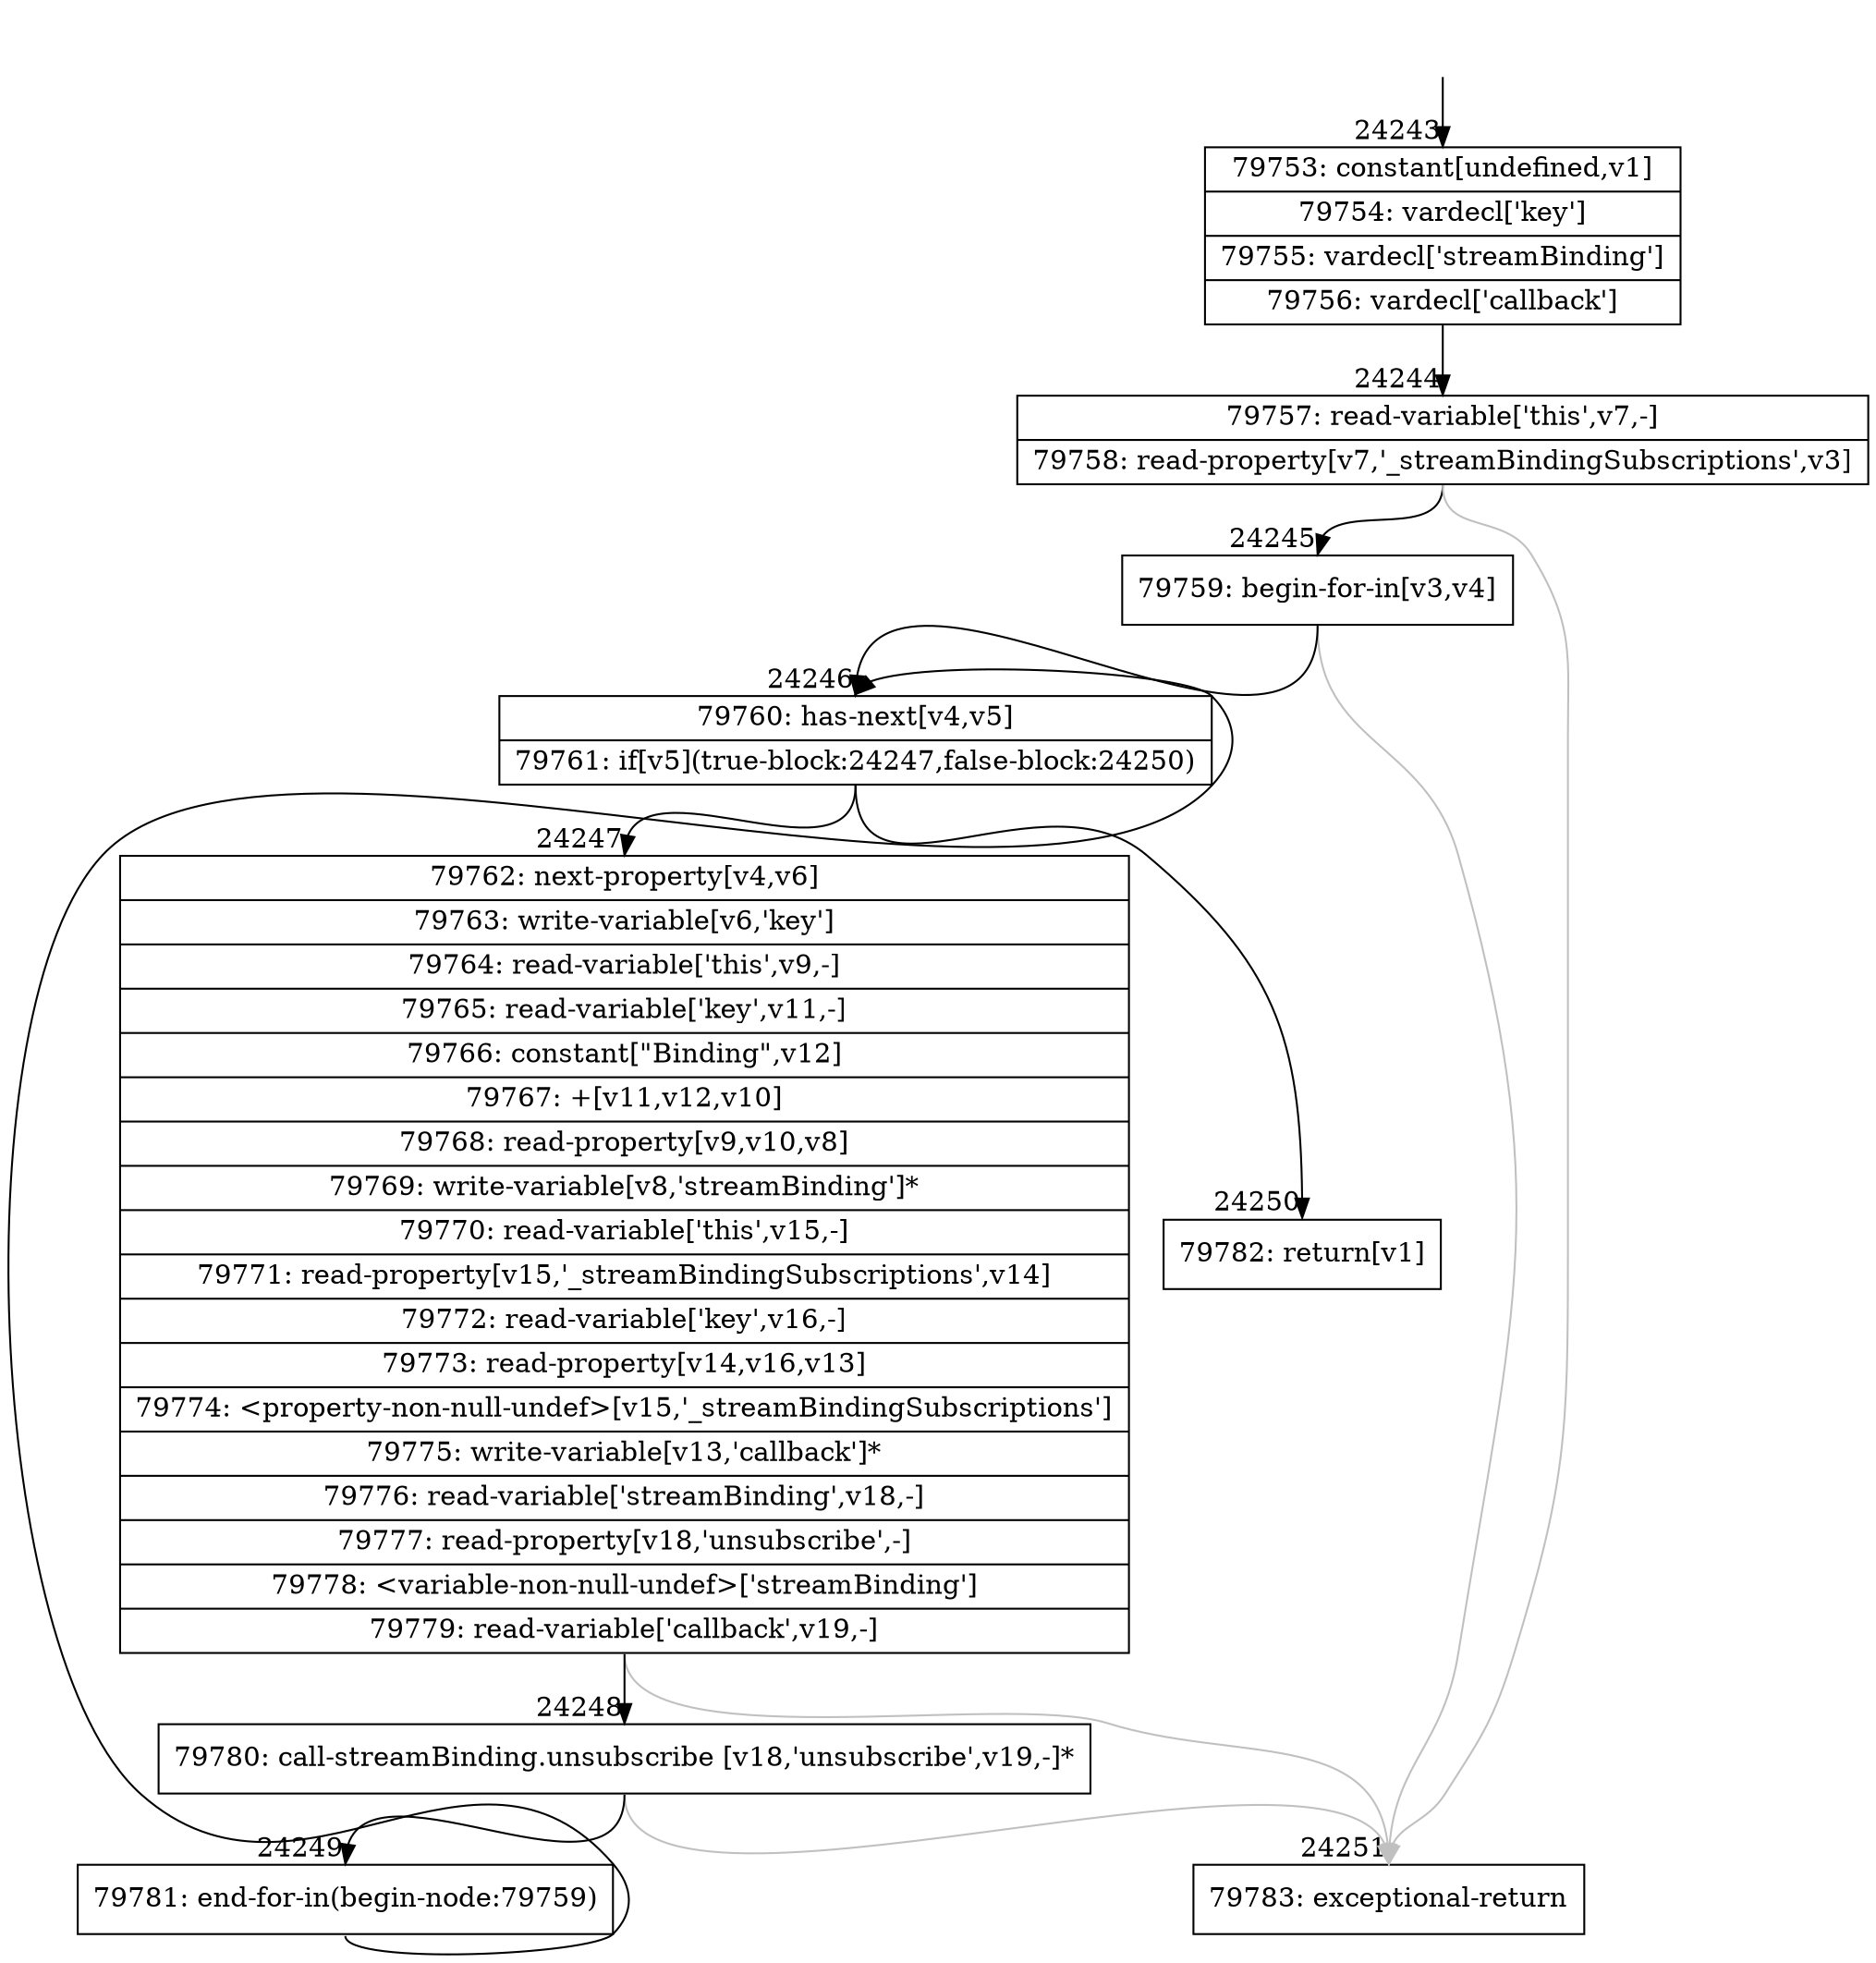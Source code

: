 digraph {
rankdir="TD"
BB_entry2124[shape=none,label=""];
BB_entry2124 -> BB24243 [tailport=s, headport=n, headlabel="    24243"]
BB24243 [shape=record label="{79753: constant[undefined,v1]|79754: vardecl['key']|79755: vardecl['streamBinding']|79756: vardecl['callback']}" ] 
BB24243 -> BB24244 [tailport=s, headport=n, headlabel="      24244"]
BB24244 [shape=record label="{79757: read-variable['this',v7,-]|79758: read-property[v7,'_streamBindingSubscriptions',v3]}" ] 
BB24244 -> BB24245 [tailport=s, headport=n, headlabel="      24245"]
BB24244 -> BB24251 [tailport=s, headport=n, color=gray, headlabel="      24251"]
BB24245 [shape=record label="{79759: begin-for-in[v3,v4]}" ] 
BB24245 -> BB24246 [tailport=s, headport=n, headlabel="      24246"]
BB24245 -> BB24251 [tailport=s, headport=n, color=gray]
BB24246 [shape=record label="{79760: has-next[v4,v5]|79761: if[v5](true-block:24247,false-block:24250)}" ] 
BB24246 -> BB24247 [tailport=s, headport=n, headlabel="      24247"]
BB24246 -> BB24250 [tailport=s, headport=n, headlabel="      24250"]
BB24247 [shape=record label="{79762: next-property[v4,v6]|79763: write-variable[v6,'key']|79764: read-variable['this',v9,-]|79765: read-variable['key',v11,-]|79766: constant[\"Binding\",v12]|79767: +[v11,v12,v10]|79768: read-property[v9,v10,v8]|79769: write-variable[v8,'streamBinding']*|79770: read-variable['this',v15,-]|79771: read-property[v15,'_streamBindingSubscriptions',v14]|79772: read-variable['key',v16,-]|79773: read-property[v14,v16,v13]|79774: \<property-non-null-undef\>[v15,'_streamBindingSubscriptions']|79775: write-variable[v13,'callback']*|79776: read-variable['streamBinding',v18,-]|79777: read-property[v18,'unsubscribe',-]|79778: \<variable-non-null-undef\>['streamBinding']|79779: read-variable['callback',v19,-]}" ] 
BB24247 -> BB24248 [tailport=s, headport=n, headlabel="      24248"]
BB24247 -> BB24251 [tailport=s, headport=n, color=gray]
BB24248 [shape=record label="{79780: call-streamBinding.unsubscribe [v18,'unsubscribe',v19,-]*}" ] 
BB24248 -> BB24249 [tailport=s, headport=n, headlabel="      24249"]
BB24248 -> BB24251 [tailport=s, headport=n, color=gray]
BB24249 [shape=record label="{79781: end-for-in(begin-node:79759)}" ] 
BB24249 -> BB24246 [tailport=s, headport=n]
BB24250 [shape=record label="{79782: return[v1]}" ] 
BB24251 [shape=record label="{79783: exceptional-return}" ] 
//#$~ 45734
}
